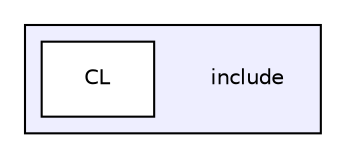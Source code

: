 digraph "include" {
  compound=true
  node [ fontsize="10", fontname="Helvetica"];
  edge [ labelfontsize="10", labelfontname="Helvetica"];
  subgraph clusterdir_d44c64559bbebec7f509842c48db8b23 {
    graph [ bgcolor="#eeeeff", pencolor="black", label="" URL="dir_d44c64559bbebec7f509842c48db8b23.html"];
    dir_d44c64559bbebec7f509842c48db8b23 [shape=plaintext label="include"];
    dir_8358e9aed72341d13c81ba12a462bec7 [shape=box label="CL" color="black" fillcolor="white" style="filled" URL="dir_8358e9aed72341d13c81ba12a462bec7.html"];
  }
}
